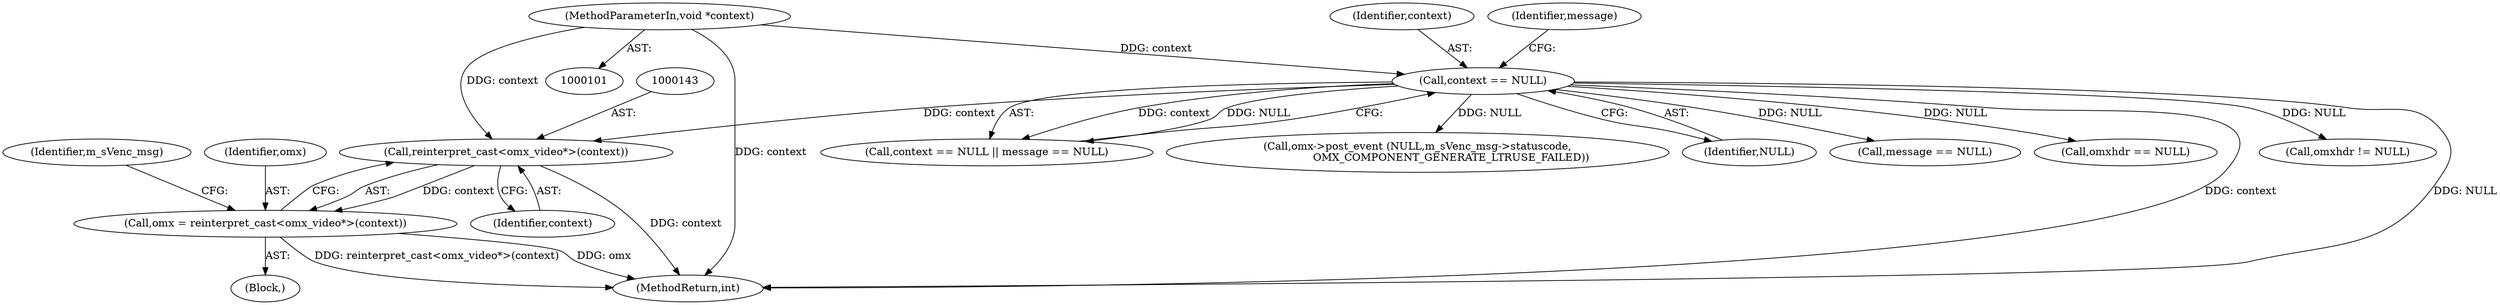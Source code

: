 digraph "0_Android_7558d03e6498e970b761aa44fff6b2c659202d95_3@pointer" {
"1000142" [label="(Call,reinterpret_cast<omx_video*>(context))"];
"1000123" [label="(Call,context == NULL)"];
"1000102" [label="(MethodParameterIn,void *context)"];
"1000140" [label="(Call,omx = reinterpret_cast<omx_video*>(context))"];
"1000144" [label="(Identifier,context)"];
"1000102" [label="(MethodParameterIn,void *context)"];
"1000299" [label="(Call,omxhdr != NULL)"];
"1000445" [label="(MethodReturn,int)"];
"1000125" [label="(Identifier,NULL)"];
"1000124" [label="(Identifier,context)"];
"1000122" [label="(Call,context == NULL || message == NULL)"];
"1000429" [label="(Call,omx->post_event (NULL,m_sVenc_msg->statuscode,\n                    OMX_COMPONENT_GENERATE_LTRUSE_FAILED))"];
"1000140" [label="(Call,omx = reinterpret_cast<omx_video*>(context))"];
"1000142" [label="(Call,reinterpret_cast<omx_video*>(context))"];
"1000126" [label="(Call,message == NULL)"];
"1000104" [label="(Block,)"];
"1000141" [label="(Identifier,omx)"];
"1000237" [label="(Call,omxhdr == NULL)"];
"1000127" [label="(Identifier,message)"];
"1000148" [label="(Identifier,m_sVenc_msg)"];
"1000123" [label="(Call,context == NULL)"];
"1000142" -> "1000140"  [label="AST: "];
"1000142" -> "1000144"  [label="CFG: "];
"1000143" -> "1000142"  [label="AST: "];
"1000144" -> "1000142"  [label="AST: "];
"1000140" -> "1000142"  [label="CFG: "];
"1000142" -> "1000445"  [label="DDG: context"];
"1000142" -> "1000140"  [label="DDG: context"];
"1000123" -> "1000142"  [label="DDG: context"];
"1000102" -> "1000142"  [label="DDG: context"];
"1000123" -> "1000122"  [label="AST: "];
"1000123" -> "1000125"  [label="CFG: "];
"1000124" -> "1000123"  [label="AST: "];
"1000125" -> "1000123"  [label="AST: "];
"1000127" -> "1000123"  [label="CFG: "];
"1000122" -> "1000123"  [label="CFG: "];
"1000123" -> "1000445"  [label="DDG: NULL"];
"1000123" -> "1000445"  [label="DDG: context"];
"1000123" -> "1000122"  [label="DDG: context"];
"1000123" -> "1000122"  [label="DDG: NULL"];
"1000102" -> "1000123"  [label="DDG: context"];
"1000123" -> "1000126"  [label="DDG: NULL"];
"1000123" -> "1000237"  [label="DDG: NULL"];
"1000123" -> "1000299"  [label="DDG: NULL"];
"1000123" -> "1000429"  [label="DDG: NULL"];
"1000102" -> "1000101"  [label="AST: "];
"1000102" -> "1000445"  [label="DDG: context"];
"1000140" -> "1000104"  [label="AST: "];
"1000141" -> "1000140"  [label="AST: "];
"1000148" -> "1000140"  [label="CFG: "];
"1000140" -> "1000445"  [label="DDG: reinterpret_cast<omx_video*>(context)"];
"1000140" -> "1000445"  [label="DDG: omx"];
}
